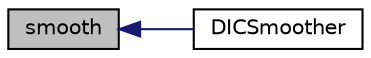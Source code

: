 digraph "smooth"
{
  bgcolor="transparent";
  edge [fontname="Helvetica",fontsize="10",labelfontname="Helvetica",labelfontsize="10"];
  node [fontname="Helvetica",fontsize="10",shape=record];
  rankdir="LR";
  Node649 [label="smooth",height=0.2,width=0.4,color="black", fillcolor="grey75", style="filled", fontcolor="black"];
  Node649 -> Node650 [dir="back",color="midnightblue",fontsize="10",style="solid",fontname="Helvetica"];
  Node650 [label="DICSmoother",height=0.2,width=0.4,color="black",URL="$a27969.html#adcb0775d58ed85c9fc38f163b1ce4cb7",tooltip="Construct from matrix components. "];
}
